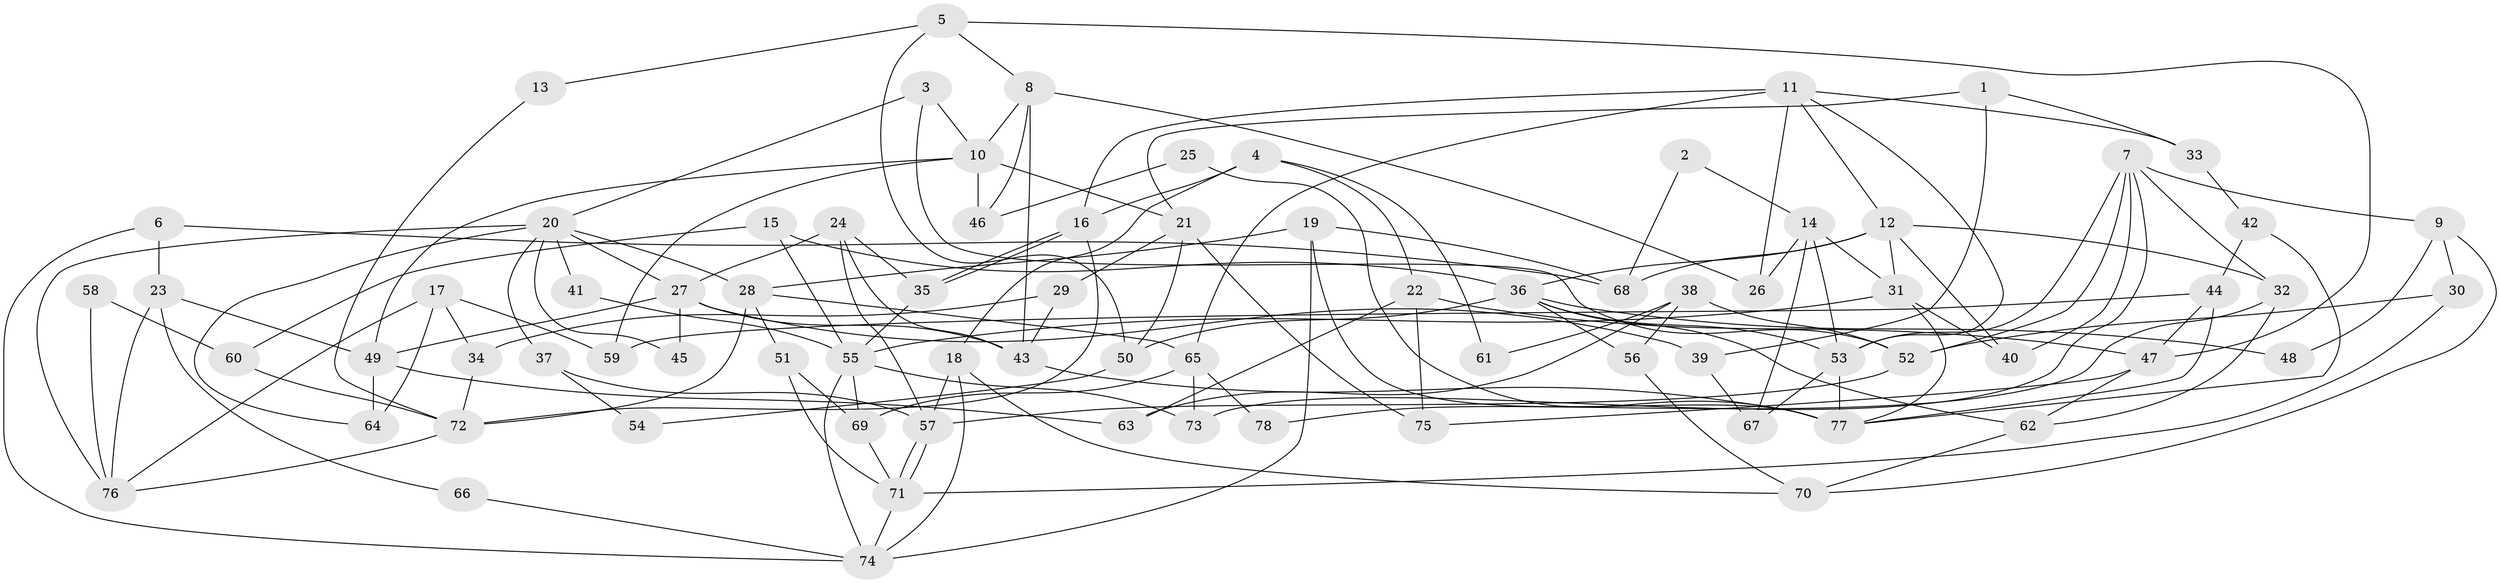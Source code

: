 // coarse degree distribution, {5: 0.1875, 8: 0.0625, 6: 0.125, 7: 0.09375, 4: 0.25, 9: 0.125, 3: 0.09375, 2: 0.0625}
// Generated by graph-tools (version 1.1) at 2025/37/03/04/25 23:37:05]
// undirected, 78 vertices, 156 edges
graph export_dot {
  node [color=gray90,style=filled];
  1;
  2;
  3;
  4;
  5;
  6;
  7;
  8;
  9;
  10;
  11;
  12;
  13;
  14;
  15;
  16;
  17;
  18;
  19;
  20;
  21;
  22;
  23;
  24;
  25;
  26;
  27;
  28;
  29;
  30;
  31;
  32;
  33;
  34;
  35;
  36;
  37;
  38;
  39;
  40;
  41;
  42;
  43;
  44;
  45;
  46;
  47;
  48;
  49;
  50;
  51;
  52;
  53;
  54;
  55;
  56;
  57;
  58;
  59;
  60;
  61;
  62;
  63;
  64;
  65;
  66;
  67;
  68;
  69;
  70;
  71;
  72;
  73;
  74;
  75;
  76;
  77;
  78;
  1 -- 21;
  1 -- 33;
  1 -- 39;
  2 -- 14;
  2 -- 68;
  3 -- 52;
  3 -- 20;
  3 -- 10;
  4 -- 18;
  4 -- 16;
  4 -- 22;
  4 -- 61;
  5 -- 8;
  5 -- 47;
  5 -- 13;
  5 -- 50;
  6 -- 74;
  6 -- 68;
  6 -- 23;
  7 -- 9;
  7 -- 40;
  7 -- 32;
  7 -- 52;
  7 -- 53;
  7 -- 73;
  8 -- 10;
  8 -- 43;
  8 -- 26;
  8 -- 46;
  9 -- 70;
  9 -- 30;
  9 -- 48;
  10 -- 21;
  10 -- 46;
  10 -- 49;
  10 -- 59;
  11 -- 26;
  11 -- 53;
  11 -- 12;
  11 -- 16;
  11 -- 33;
  11 -- 65;
  12 -- 36;
  12 -- 31;
  12 -- 32;
  12 -- 40;
  12 -- 68;
  13 -- 72;
  14 -- 53;
  14 -- 67;
  14 -- 26;
  14 -- 31;
  15 -- 55;
  15 -- 36;
  15 -- 60;
  16 -- 35;
  16 -- 35;
  16 -- 72;
  17 -- 64;
  17 -- 34;
  17 -- 59;
  17 -- 76;
  18 -- 74;
  18 -- 57;
  18 -- 70;
  19 -- 28;
  19 -- 74;
  19 -- 68;
  19 -- 77;
  20 -- 28;
  20 -- 27;
  20 -- 37;
  20 -- 41;
  20 -- 45;
  20 -- 64;
  20 -- 76;
  21 -- 50;
  21 -- 75;
  21 -- 29;
  22 -- 47;
  22 -- 63;
  22 -- 75;
  23 -- 76;
  23 -- 49;
  23 -- 66;
  24 -- 35;
  24 -- 43;
  24 -- 27;
  24 -- 57;
  25 -- 46;
  25 -- 77;
  27 -- 49;
  27 -- 39;
  27 -- 43;
  27 -- 45;
  28 -- 65;
  28 -- 72;
  28 -- 51;
  29 -- 43;
  29 -- 34;
  30 -- 71;
  30 -- 52;
  31 -- 40;
  31 -- 55;
  31 -- 77;
  32 -- 62;
  32 -- 78;
  33 -- 42;
  34 -- 72;
  35 -- 55;
  36 -- 53;
  36 -- 62;
  36 -- 48;
  36 -- 50;
  36 -- 56;
  37 -- 57;
  37 -- 54;
  38 -- 52;
  38 -- 63;
  38 -- 56;
  38 -- 61;
  39 -- 67;
  41 -- 55;
  42 -- 77;
  42 -- 44;
  43 -- 77;
  44 -- 59;
  44 -- 77;
  44 -- 47;
  47 -- 62;
  47 -- 75;
  49 -- 63;
  49 -- 64;
  50 -- 54;
  51 -- 69;
  51 -- 71;
  52 -- 57;
  53 -- 77;
  53 -- 67;
  55 -- 69;
  55 -- 73;
  55 -- 74;
  56 -- 70;
  57 -- 71;
  57 -- 71;
  58 -- 60;
  58 -- 76;
  60 -- 72;
  62 -- 70;
  65 -- 73;
  65 -- 69;
  65 -- 78;
  66 -- 74;
  69 -- 71;
  71 -- 74;
  72 -- 76;
}
